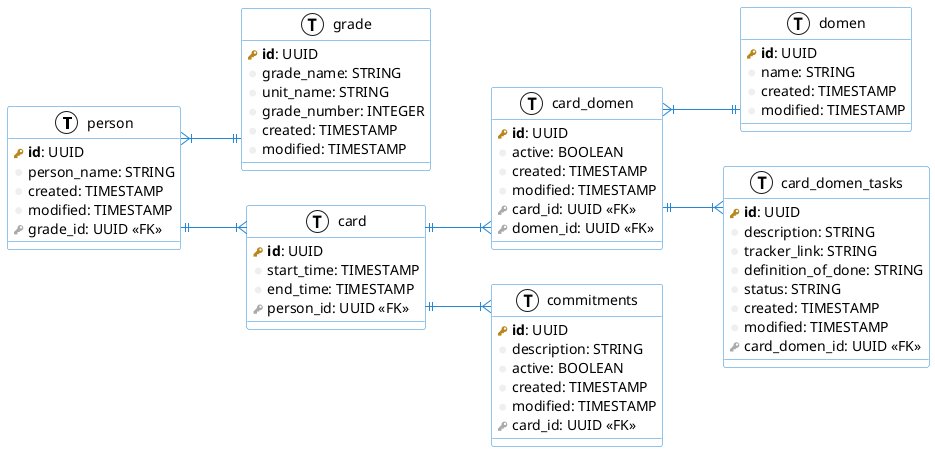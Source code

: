 @startuml
left to right direction
skinparam roundcorner 5
skinparam linetype ortho
skinparam shadowing false
skinparam handwritten false

skinparam class {
    BackgroundColor white
    ArrowColor #2688d4
    BorderColor #2688d4
}

!define primary_key(x) <b><color:#b8861b><&key></color> x</b>
!define foreign_key(x) <color:#aaaaaa><&key></color> x
!define column(x) <color:#efefef><&media-record></color> x
!define table(x) entity x << (T, white) >>

table( person ) {
  primary_key( id ): UUID
  column( person_name ): STRING
  column( created ): TIMESTAMP
  column( modified ): TIMESTAMP
  foreign_key( grade_id ): UUID <<FK>>
}

table( grade ) {
  primary_key( id ): UUID
  column( grade_name ): STRING
  column( unit_name ): STRING
  column( grade_number ): INTEGER
  column( created ): TIMESTAMP
  column( modified ): TIMESTAMP
}

table( card ) {
  primary_key( id ): UUID
  column( start_time ): TIMESTAMP
  column( end_time ): TIMESTAMP
  foreign_key( person_id ): UUID <<FK>>
}

table( domen ) {
  primary_key( id ): UUID
  column( name ): STRING
  column( created ): TIMESTAMP
  column( modified ): TIMESTAMP
}

table( card_domen ) {
  primary_key( id ): UUID
  column( active ): BOOLEAN
  column( created ): TIMESTAMP
  column( modified ): TIMESTAMP
  foreign_key( card_id ): UUID <<FK>>
  foreign_key( domen_id ): UUID <<FK>>
}

table( card_domen_tasks ) {
  primary_key( id ): UUID
  column( description ): STRING
  column( tracker_link ): STRING
  column( definition_of_done ): STRING
  column( status ): STRING
  column( created ): TIMESTAMP
  column( modified ): TIMESTAMP
  foreign_key( card_domen_id ): UUID <<FK>>
}

table( commitments ) {
  primary_key( id ): UUID
  column( description ): STRING
  column( active ): BOOLEAN
  column( created ): TIMESTAMP
  column( modified ): TIMESTAMP
  foreign_key( card_id ): UUID <<FK>>
}

person ||--|{ card
person }|--|| grade
card ||--|{ card_domen
card_domen }|--|| domen
card_domen ||--|{ card_domen_tasks

card ||--|{ commitments

@enduml